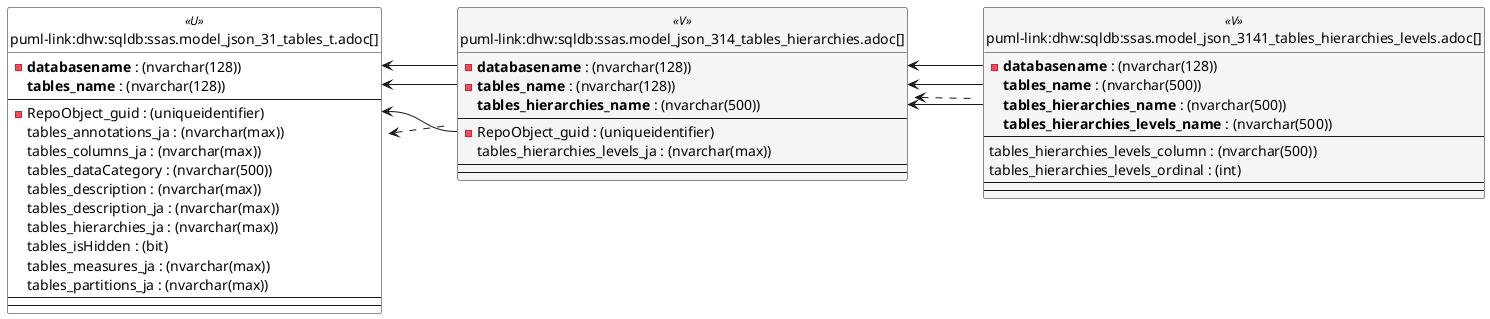 @startuml
left to right direction
'top to bottom direction
hide circle
'avoide "." issues:
set namespaceSeparator none


skinparam class {
  BackgroundColor White
  BackgroundColor<<FN>> Yellow
  BackgroundColor<<FS>> Yellow
  BackgroundColor<<FT>> LightGray
  BackgroundColor<<IF>> Yellow
  BackgroundColor<<IS>> Yellow
  BackgroundColor<<P>> Aqua
  BackgroundColor<<PC>> Aqua
  BackgroundColor<<SN>> Yellow
  BackgroundColor<<SO>> SlateBlue
  BackgroundColor<<TF>> LightGray
  BackgroundColor<<TR>> Tomato
  BackgroundColor<<U>> White
  BackgroundColor<<V>> WhiteSmoke
  BackgroundColor<<X>> Aqua
  BackgroundColor<<external>> AliceBlue
}


entity "puml-link:dhw:sqldb:ssas.model_json_31_tables_t.adoc[]" as ssas.model_json_31_tables_T << U >> {
  - **databasename** : (nvarchar(128))
  **tables_name** : (nvarchar(128))
  --
  - RepoObject_guid : (uniqueidentifier)
  tables_annotations_ja : (nvarchar(max))
  tables_columns_ja : (nvarchar(max))
  tables_dataCategory : (nvarchar(500))
  tables_description : (nvarchar(max))
  tables_description_ja : (nvarchar(max))
  tables_hierarchies_ja : (nvarchar(max))
  tables_isHidden : (bit)
  tables_measures_ja : (nvarchar(max))
  tables_partitions_ja : (nvarchar(max))
  --
  --
}

entity "puml-link:dhw:sqldb:ssas.model_json_314_tables_hierarchies.adoc[]" as ssas.model_json_314_tables_hierarchies << V >> {
  - **databasename** : (nvarchar(128))
  - **tables_name** : (nvarchar(128))
  **tables_hierarchies_name** : (nvarchar(500))
  --
  - RepoObject_guid : (uniqueidentifier)
  tables_hierarchies_levels_ja : (nvarchar(max))
  --
  --
}

entity "puml-link:dhw:sqldb:ssas.model_json_3141_tables_hierarchies_levels.adoc[]" as ssas.model_json_3141_tables_hierarchies_levels << V >> {
  - **databasename** : (nvarchar(128))
  **tables_name** : (nvarchar(500))
  **tables_hierarchies_name** : (nvarchar(500))
  **tables_hierarchies_levels_name** : (nvarchar(500))
  --
  tables_hierarchies_levels_column : (nvarchar(500))
  tables_hierarchies_levels_ordinal : (int)
  --
  --
}

ssas.model_json_31_tables_T <.. ssas.model_json_314_tables_hierarchies
ssas.model_json_314_tables_hierarchies <.. ssas.model_json_3141_tables_hierarchies_levels
"ssas.model_json_31_tables_T::databasename" <-- "ssas.model_json_314_tables_hierarchies::databasename"
"ssas.model_json_31_tables_T::RepoObject_guid" <-- "ssas.model_json_314_tables_hierarchies::RepoObject_guid"
"ssas.model_json_31_tables_T::tables_name" <-- "ssas.model_json_314_tables_hierarchies::tables_name"
"ssas.model_json_314_tables_hierarchies::databasename" <-- "ssas.model_json_3141_tables_hierarchies_levels::databasename"
"ssas.model_json_314_tables_hierarchies::tables_hierarchies_name" <-- "ssas.model_json_3141_tables_hierarchies_levels::tables_hierarchies_name"
"ssas.model_json_314_tables_hierarchies::tables_name" <-- "ssas.model_json_3141_tables_hierarchies_levels::tables_name"
@enduml

